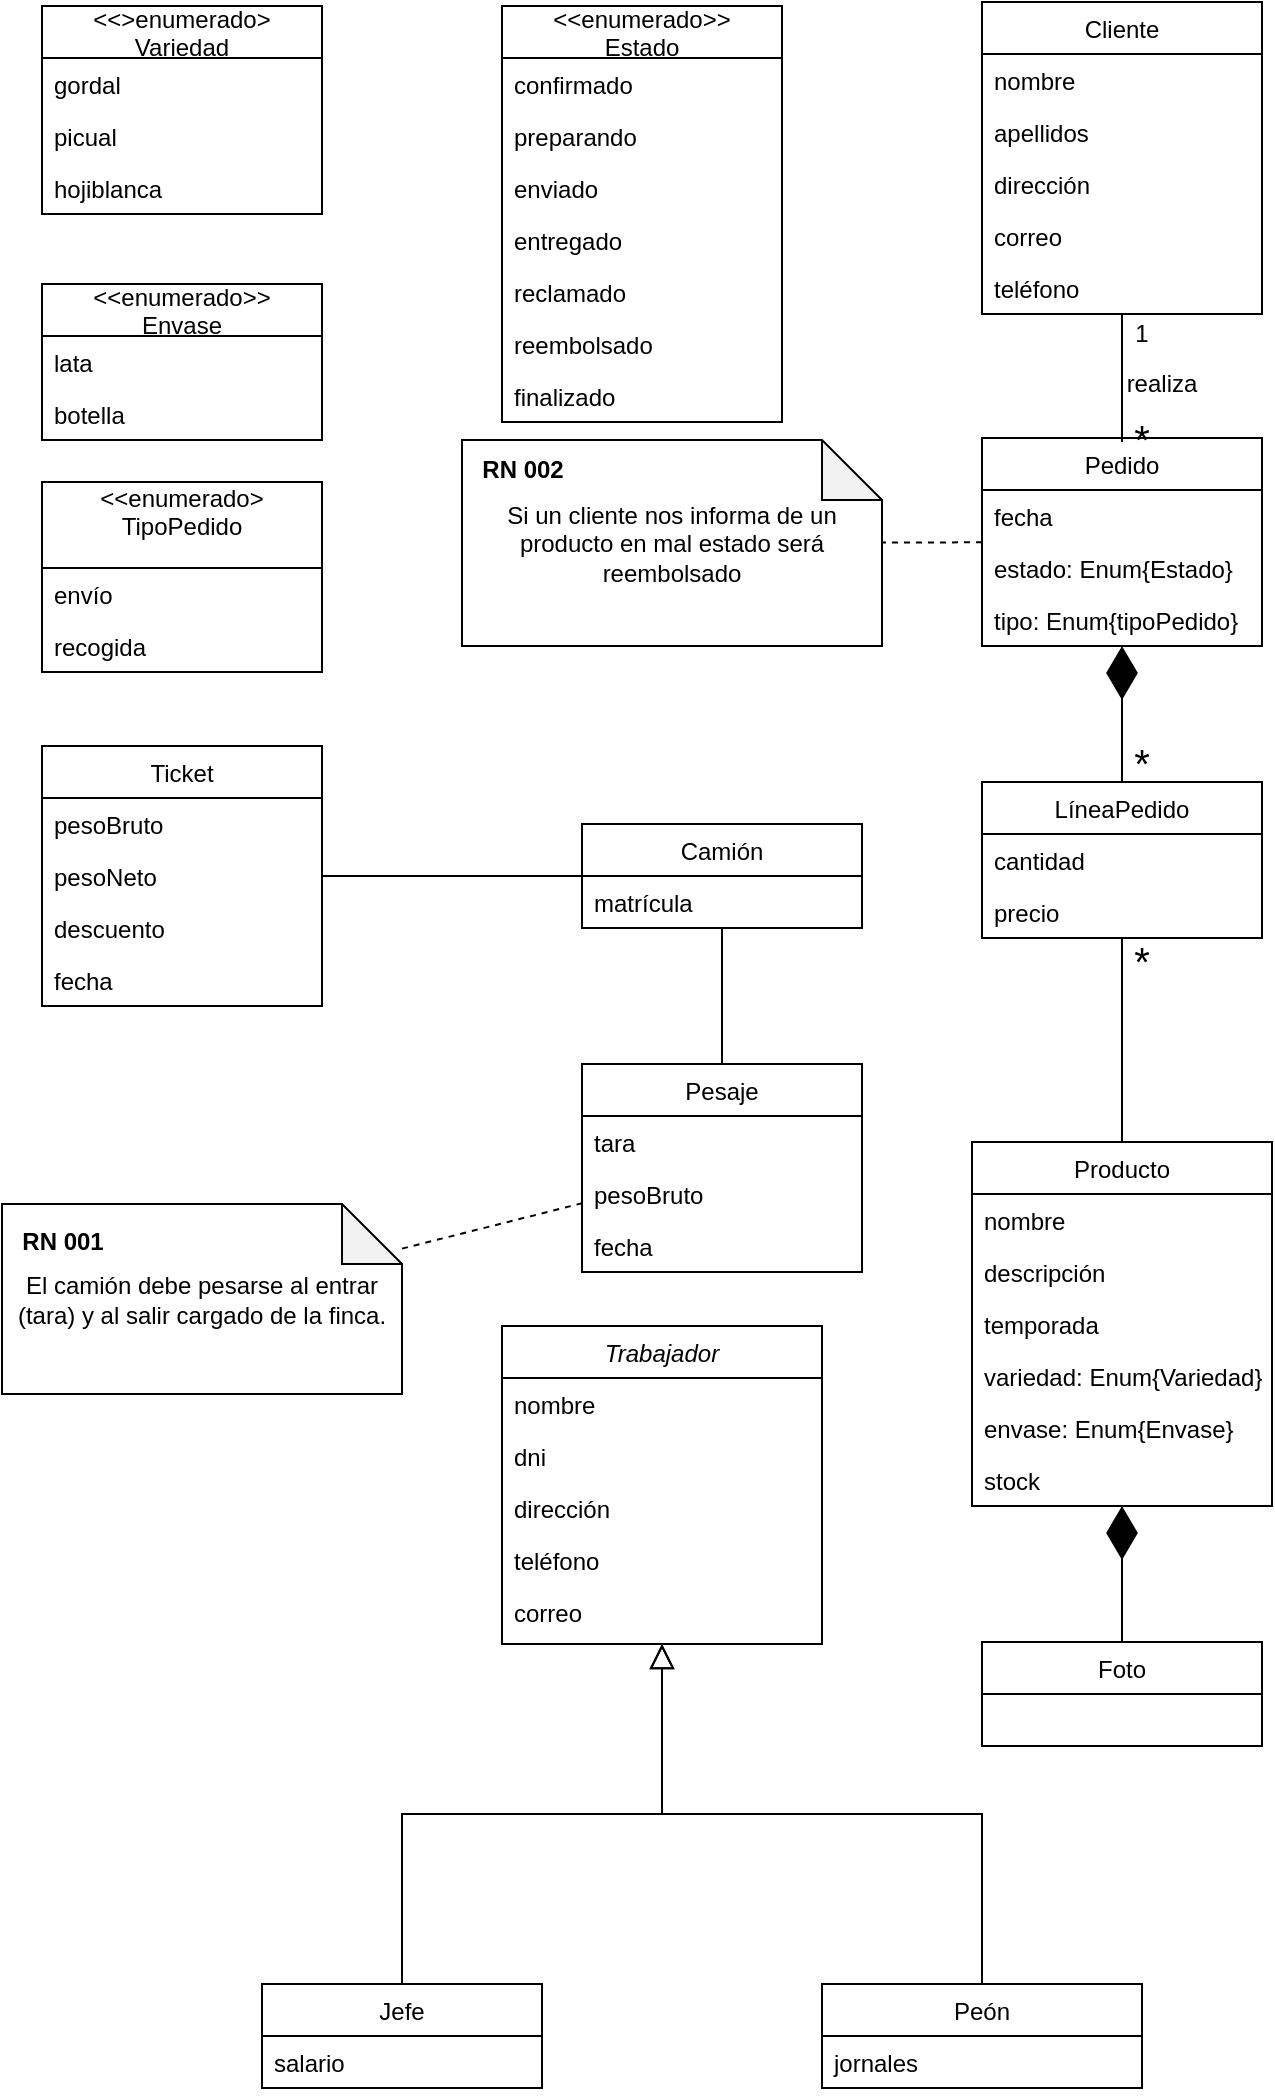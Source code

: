 <mxfile version="20.6.0" type="device"><diagram id="C5RBs43oDa-KdzZeNtuy" name="Page-1"><mxGraphModel dx="2027" dy="536" grid="1" gridSize="10" guides="1" tooltips="1" connect="1" arrows="1" fold="1" page="1" pageScale="1" pageWidth="827" pageHeight="1169" math="0" shadow="0"><root><mxCell id="WIyWlLk6GJQsqaUBKTNV-0"/><mxCell id="WIyWlLk6GJQsqaUBKTNV-1" parent="WIyWlLk6GJQsqaUBKTNV-0"/><mxCell id="zkfFHV4jXpPFQw0GAbJ--0" value="Trabajador" style="swimlane;fontStyle=2;align=center;verticalAlign=top;childLayout=stackLayout;horizontal=1;startSize=26;horizontalStack=0;resizeParent=1;resizeLast=0;collapsible=1;marginBottom=0;rounded=0;shadow=0;strokeWidth=1;" parent="WIyWlLk6GJQsqaUBKTNV-1" vertex="1"><mxGeometry x="-550" y="731" width="160" height="159" as="geometry"><mxRectangle x="230" y="140" width="160" height="26" as="alternateBounds"/></mxGeometry></mxCell><mxCell id="zkfFHV4jXpPFQw0GAbJ--1" value="nombre" style="text;align=left;verticalAlign=top;spacingLeft=4;spacingRight=4;overflow=hidden;rotatable=0;points=[[0,0.5],[1,0.5]];portConstraint=eastwest;" parent="zkfFHV4jXpPFQw0GAbJ--0" vertex="1"><mxGeometry y="26" width="160" height="26" as="geometry"/></mxCell><mxCell id="zkfFHV4jXpPFQw0GAbJ--2" value="dni" style="text;align=left;verticalAlign=top;spacingLeft=4;spacingRight=4;overflow=hidden;rotatable=0;points=[[0,0.5],[1,0.5]];portConstraint=eastwest;rounded=0;shadow=0;html=0;" parent="zkfFHV4jXpPFQw0GAbJ--0" vertex="1"><mxGeometry y="52" width="160" height="26" as="geometry"/></mxCell><mxCell id="qyYGyJ7RamxUsUnUm0JX-86" value="dirección" style="text;align=left;verticalAlign=top;spacingLeft=4;spacingRight=4;overflow=hidden;rotatable=0;points=[[0,0.5],[1,0.5]];portConstraint=eastwest;rounded=0;shadow=0;html=0;" parent="zkfFHV4jXpPFQw0GAbJ--0" vertex="1"><mxGeometry y="78" width="160" height="26" as="geometry"/></mxCell><mxCell id="qyYGyJ7RamxUsUnUm0JX-87" value="teléfono" style="text;align=left;verticalAlign=top;spacingLeft=4;spacingRight=4;overflow=hidden;rotatable=0;points=[[0,0.5],[1,0.5]];portConstraint=eastwest;rounded=0;shadow=0;html=0;" parent="zkfFHV4jXpPFQw0GAbJ--0" vertex="1"><mxGeometry y="104" width="160" height="26" as="geometry"/></mxCell><mxCell id="qyYGyJ7RamxUsUnUm0JX-88" value="correo" style="text;align=left;verticalAlign=top;spacingLeft=4;spacingRight=4;overflow=hidden;rotatable=0;points=[[0,0.5],[1,0.5]];portConstraint=eastwest;rounded=0;shadow=0;html=0;" parent="zkfFHV4jXpPFQw0GAbJ--0" vertex="1"><mxGeometry y="130" width="160" height="26" as="geometry"/></mxCell><mxCell id="zkfFHV4jXpPFQw0GAbJ--12" value="" style="endArrow=block;endSize=10;endFill=0;shadow=0;strokeWidth=1;rounded=0;edgeStyle=elbowEdgeStyle;elbow=vertical;exitX=0.5;exitY=0;exitDx=0;exitDy=0;" parent="WIyWlLk6GJQsqaUBKTNV-1" source="qyYGyJ7RamxUsUnUm0JX-52" target="zkfFHV4jXpPFQw0GAbJ--0" edge="1"><mxGeometry width="160" relative="1" as="geometry"><mxPoint x="-610" y="1010" as="sourcePoint"/><mxPoint x="-600" y="903" as="targetPoint"/></mxGeometry></mxCell><mxCell id="zkfFHV4jXpPFQw0GAbJ--13" value="Peón" style="swimlane;fontStyle=0;align=center;verticalAlign=top;childLayout=stackLayout;horizontal=1;startSize=26;horizontalStack=0;resizeParent=1;resizeLast=0;collapsible=1;marginBottom=0;rounded=0;shadow=0;strokeWidth=1;" parent="WIyWlLk6GJQsqaUBKTNV-1" vertex="1"><mxGeometry x="-390" y="1060" width="160" height="52" as="geometry"><mxRectangle x="340" y="380" width="170" height="26" as="alternateBounds"/></mxGeometry></mxCell><mxCell id="zkfFHV4jXpPFQw0GAbJ--14" value="jornales" style="text;align=left;verticalAlign=top;spacingLeft=4;spacingRight=4;overflow=hidden;rotatable=0;points=[[0,0.5],[1,0.5]];portConstraint=eastwest;" parent="zkfFHV4jXpPFQw0GAbJ--13" vertex="1"><mxGeometry y="26" width="160" height="26" as="geometry"/></mxCell><mxCell id="zkfFHV4jXpPFQw0GAbJ--16" value="" style="endArrow=block;endSize=10;endFill=0;shadow=0;strokeWidth=1;rounded=0;edgeStyle=elbowEdgeStyle;elbow=vertical;" parent="WIyWlLk6GJQsqaUBKTNV-1" source="zkfFHV4jXpPFQw0GAbJ--13" target="zkfFHV4jXpPFQw0GAbJ--0" edge="1"><mxGeometry width="160" relative="1" as="geometry"><mxPoint x="-590" y="1073" as="sourcePoint"/><mxPoint x="-490" y="971" as="targetPoint"/></mxGeometry></mxCell><mxCell id="G31i7soh0yzEUKD31qTC-25" style="edgeStyle=orthogonalEdgeStyle;rounded=0;orthogonalLoop=1;jettySize=auto;html=1;endArrow=none;endFill=0;" parent="WIyWlLk6GJQsqaUBKTNV-1" source="qyYGyJ7RamxUsUnUm0JX-0" target="qyYGyJ7RamxUsUnUm0JX-61" edge="1"><mxGeometry relative="1" as="geometry"/></mxCell><mxCell id="qyYGyJ7RamxUsUnUm0JX-0" value="Camión" style="swimlane;fontStyle=0;childLayout=stackLayout;horizontal=1;startSize=26;fillColor=none;horizontalStack=0;resizeParent=1;resizeParentMax=0;resizeLast=0;collapsible=1;marginBottom=0;" parent="WIyWlLk6GJQsqaUBKTNV-1" vertex="1"><mxGeometry x="-510" y="480" width="140" height="52" as="geometry"/></mxCell><mxCell id="qyYGyJ7RamxUsUnUm0JX-1" value="matrícula" style="text;strokeColor=none;fillColor=none;align=left;verticalAlign=top;spacingLeft=4;spacingRight=4;overflow=hidden;rotatable=0;points=[[0,0.5],[1,0.5]];portConstraint=eastwest;" parent="qyYGyJ7RamxUsUnUm0JX-0" vertex="1"><mxGeometry y="26" width="140" height="26" as="geometry"/></mxCell><mxCell id="qyYGyJ7RamxUsUnUm0JX-51" value="" style="endArrow=none;html=1;rounded=0;" parent="WIyWlLk6GJQsqaUBKTNV-1" source="qyYGyJ7RamxUsUnUm0JX-179" target="qyYGyJ7RamxUsUnUm0JX-0" edge="1"><mxGeometry relative="1" as="geometry"><mxPoint x="-180" y="653" as="sourcePoint"/><mxPoint x="30" y="680" as="targetPoint"/></mxGeometry></mxCell><mxCell id="qyYGyJ7RamxUsUnUm0JX-52" value="Jefe" style="swimlane;fontStyle=0;childLayout=stackLayout;horizontal=1;startSize=26;fillColor=none;horizontalStack=0;resizeParent=1;resizeParentMax=0;resizeLast=0;collapsible=1;marginBottom=0;" parent="WIyWlLk6GJQsqaUBKTNV-1" vertex="1"><mxGeometry x="-670" y="1060" width="140" height="52" as="geometry"/></mxCell><mxCell id="qyYGyJ7RamxUsUnUm0JX-53" value="salario" style="text;strokeColor=none;fillColor=none;align=left;verticalAlign=top;spacingLeft=4;spacingRight=4;overflow=hidden;rotatable=0;points=[[0,0.5],[1,0.5]];portConstraint=eastwest;" parent="qyYGyJ7RamxUsUnUm0JX-52" vertex="1"><mxGeometry y="26" width="140" height="26" as="geometry"/></mxCell><mxCell id="qyYGyJ7RamxUsUnUm0JX-61" value="Ticket" style="swimlane;fontStyle=0;childLayout=stackLayout;horizontal=1;startSize=26;fillColor=none;horizontalStack=0;resizeParent=1;resizeParentMax=0;resizeLast=0;collapsible=1;marginBottom=0;" parent="WIyWlLk6GJQsqaUBKTNV-1" vertex="1"><mxGeometry x="-780" y="441" width="140" height="130" as="geometry"/></mxCell><mxCell id="qyYGyJ7RamxUsUnUm0JX-62" value="pesoBruto" style="text;strokeColor=none;fillColor=none;align=left;verticalAlign=top;spacingLeft=4;spacingRight=4;overflow=hidden;rotatable=0;points=[[0,0.5],[1,0.5]];portConstraint=eastwest;" parent="qyYGyJ7RamxUsUnUm0JX-61" vertex="1"><mxGeometry y="26" width="140" height="26" as="geometry"/></mxCell><mxCell id="qyYGyJ7RamxUsUnUm0JX-63" value="pesoNeto" style="text;strokeColor=none;fillColor=none;align=left;verticalAlign=top;spacingLeft=4;spacingRight=4;overflow=hidden;rotatable=0;points=[[0,0.5],[1,0.5]];portConstraint=eastwest;" parent="qyYGyJ7RamxUsUnUm0JX-61" vertex="1"><mxGeometry y="52" width="140" height="26" as="geometry"/></mxCell><mxCell id="qyYGyJ7RamxUsUnUm0JX-64" value="descuento" style="text;strokeColor=none;fillColor=none;align=left;verticalAlign=top;spacingLeft=4;spacingRight=4;overflow=hidden;rotatable=0;points=[[0,0.5],[1,0.5]];portConstraint=eastwest;" parent="qyYGyJ7RamxUsUnUm0JX-61" vertex="1"><mxGeometry y="78" width="140" height="26" as="geometry"/></mxCell><mxCell id="qyYGyJ7RamxUsUnUm0JX-65" value="fecha" style="text;strokeColor=none;fillColor=none;align=left;verticalAlign=top;spacingLeft=4;spacingRight=4;overflow=hidden;rotatable=0;points=[[0,0.5],[1,0.5]];portConstraint=eastwest;" parent="qyYGyJ7RamxUsUnUm0JX-61" vertex="1"><mxGeometry y="104" width="140" height="26" as="geometry"/></mxCell><mxCell id="qyYGyJ7RamxUsUnUm0JX-67" value="Producto" style="swimlane;fontStyle=0;childLayout=stackLayout;horizontal=1;startSize=26;fillColor=none;horizontalStack=0;resizeParent=1;resizeParentMax=0;resizeLast=0;collapsible=1;marginBottom=0;" parent="WIyWlLk6GJQsqaUBKTNV-1" vertex="1"><mxGeometry x="-315" y="639" width="150" height="182" as="geometry"/></mxCell><mxCell id="qyYGyJ7RamxUsUnUm0JX-68" value="nombre" style="text;strokeColor=none;fillColor=none;align=left;verticalAlign=top;spacingLeft=4;spacingRight=4;overflow=hidden;rotatable=0;points=[[0,0.5],[1,0.5]];portConstraint=eastwest;" parent="qyYGyJ7RamxUsUnUm0JX-67" vertex="1"><mxGeometry y="26" width="150" height="26" as="geometry"/></mxCell><mxCell id="qyYGyJ7RamxUsUnUm0JX-123" value="descripción" style="text;strokeColor=none;fillColor=none;align=left;verticalAlign=top;spacingLeft=4;spacingRight=4;overflow=hidden;rotatable=0;points=[[0,0.5],[1,0.5]];portConstraint=eastwest;" parent="qyYGyJ7RamxUsUnUm0JX-67" vertex="1"><mxGeometry y="52" width="150" height="26" as="geometry"/></mxCell><mxCell id="G31i7soh0yzEUKD31qTC-27" value="temporada" style="text;strokeColor=none;fillColor=none;align=left;verticalAlign=top;spacingLeft=4;spacingRight=4;overflow=hidden;rotatable=0;points=[[0,0.5],[1,0.5]];portConstraint=eastwest;" parent="qyYGyJ7RamxUsUnUm0JX-67" vertex="1"><mxGeometry y="78" width="150" height="26" as="geometry"/></mxCell><mxCell id="qyYGyJ7RamxUsUnUm0JX-121" value="variedad: Enum{Variedad}" style="text;strokeColor=none;fillColor=none;align=left;verticalAlign=top;spacingLeft=4;spacingRight=4;overflow=hidden;rotatable=0;points=[[0,0.5],[1,0.5]];portConstraint=eastwest;" parent="qyYGyJ7RamxUsUnUm0JX-67" vertex="1"><mxGeometry y="104" width="150" height="26" as="geometry"/></mxCell><mxCell id="G31i7soh0yzEUKD31qTC-22" value="envase: Enum{Envase}" style="text;strokeColor=none;fillColor=none;align=left;verticalAlign=top;spacingLeft=4;spacingRight=4;overflow=hidden;rotatable=0;points=[[0,0.5],[1,0.5]];portConstraint=eastwest;" parent="qyYGyJ7RamxUsUnUm0JX-67" vertex="1"><mxGeometry y="130" width="150" height="26" as="geometry"/></mxCell><mxCell id="G31i7soh0yzEUKD31qTC-23" value="stock" style="text;strokeColor=none;fillColor=none;align=left;verticalAlign=top;spacingLeft=4;spacingRight=4;overflow=hidden;rotatable=0;points=[[0,0.5],[1,0.5]];portConstraint=eastwest;" parent="qyYGyJ7RamxUsUnUm0JX-67" vertex="1"><mxGeometry y="156" width="150" height="26" as="geometry"/></mxCell><mxCell id="qyYGyJ7RamxUsUnUm0JX-79" value="Cliente" style="swimlane;fontStyle=0;childLayout=stackLayout;horizontal=1;startSize=26;fillColor=none;horizontalStack=0;resizeParent=1;resizeParentMax=0;resizeLast=0;collapsible=1;marginBottom=0;" parent="WIyWlLk6GJQsqaUBKTNV-1" vertex="1"><mxGeometry x="-310" y="69" width="140" height="156" as="geometry"/></mxCell><mxCell id="qyYGyJ7RamxUsUnUm0JX-80" value="nombre" style="text;strokeColor=none;fillColor=none;align=left;verticalAlign=top;spacingLeft=4;spacingRight=4;overflow=hidden;rotatable=0;points=[[0,0.5],[1,0.5]];portConstraint=eastwest;" parent="qyYGyJ7RamxUsUnUm0JX-79" vertex="1"><mxGeometry y="26" width="140" height="26" as="geometry"/></mxCell><mxCell id="qyYGyJ7RamxUsUnUm0JX-172" value="apellidos" style="text;strokeColor=none;fillColor=none;align=left;verticalAlign=top;spacingLeft=4;spacingRight=4;overflow=hidden;rotatable=0;points=[[0,0.5],[1,0.5]];portConstraint=eastwest;" parent="qyYGyJ7RamxUsUnUm0JX-79" vertex="1"><mxGeometry y="52" width="140" height="26" as="geometry"/></mxCell><mxCell id="qyYGyJ7RamxUsUnUm0JX-81" value="dirección" style="text;strokeColor=none;fillColor=none;align=left;verticalAlign=top;spacingLeft=4;spacingRight=4;overflow=hidden;rotatable=0;points=[[0,0.5],[1,0.5]];portConstraint=eastwest;" parent="qyYGyJ7RamxUsUnUm0JX-79" vertex="1"><mxGeometry y="78" width="140" height="26" as="geometry"/></mxCell><mxCell id="qyYGyJ7RamxUsUnUm0JX-82" value="correo" style="text;strokeColor=none;fillColor=none;align=left;verticalAlign=top;spacingLeft=4;spacingRight=4;overflow=hidden;rotatable=0;points=[[0,0.5],[1,0.5]];portConstraint=eastwest;" parent="qyYGyJ7RamxUsUnUm0JX-79" vertex="1"><mxGeometry y="104" width="140" height="26" as="geometry"/></mxCell><mxCell id="qyYGyJ7RamxUsUnUm0JX-85" value="teléfono" style="text;strokeColor=none;fillColor=none;align=left;verticalAlign=top;spacingLeft=4;spacingRight=4;overflow=hidden;rotatable=0;points=[[0,0.5],[1,0.5]];portConstraint=eastwest;" parent="qyYGyJ7RamxUsUnUm0JX-79" vertex="1"><mxGeometry y="130" width="140" height="26" as="geometry"/></mxCell><mxCell id="qyYGyJ7RamxUsUnUm0JX-91" value="&lt;&lt;enumerado&gt;&gt;&#10;Envase" style="swimlane;fontStyle=0;childLayout=stackLayout;horizontal=1;startSize=26;fillColor=none;horizontalStack=0;resizeParent=1;resizeParentMax=0;resizeLast=0;collapsible=1;marginBottom=0;" parent="WIyWlLk6GJQsqaUBKTNV-1" vertex="1"><mxGeometry x="-780" y="210" width="140" height="78" as="geometry"/></mxCell><mxCell id="qyYGyJ7RamxUsUnUm0JX-92" value="lata" style="text;strokeColor=none;fillColor=none;align=left;verticalAlign=top;spacingLeft=4;spacingRight=4;overflow=hidden;rotatable=0;points=[[0,0.5],[1,0.5]];portConstraint=eastwest;" parent="qyYGyJ7RamxUsUnUm0JX-91" vertex="1"><mxGeometry y="26" width="140" height="26" as="geometry"/></mxCell><mxCell id="qyYGyJ7RamxUsUnUm0JX-93" value="botella" style="text;strokeColor=none;fillColor=none;align=left;verticalAlign=top;spacingLeft=4;spacingRight=4;overflow=hidden;rotatable=0;points=[[0,0.5],[1,0.5]];portConstraint=eastwest;" parent="qyYGyJ7RamxUsUnUm0JX-91" vertex="1"><mxGeometry y="52" width="140" height="26" as="geometry"/></mxCell><mxCell id="qyYGyJ7RamxUsUnUm0JX-97" value="&lt;&lt;&gt;enumerado&gt;&#10;Variedad" style="swimlane;fontStyle=0;childLayout=stackLayout;horizontal=1;startSize=26;fillColor=none;horizontalStack=0;resizeParent=1;resizeParentMax=0;resizeLast=0;collapsible=1;marginBottom=0;" parent="WIyWlLk6GJQsqaUBKTNV-1" vertex="1"><mxGeometry x="-780" y="71" width="140" height="104" as="geometry"/></mxCell><mxCell id="qyYGyJ7RamxUsUnUm0JX-98" value="gordal" style="text;strokeColor=none;fillColor=none;align=left;verticalAlign=top;spacingLeft=4;spacingRight=4;overflow=hidden;rotatable=0;points=[[0,0.5],[1,0.5]];portConstraint=eastwest;" parent="qyYGyJ7RamxUsUnUm0JX-97" vertex="1"><mxGeometry y="26" width="140" height="26" as="geometry"/></mxCell><mxCell id="qyYGyJ7RamxUsUnUm0JX-99" value="picual" style="text;strokeColor=none;fillColor=none;align=left;verticalAlign=top;spacingLeft=4;spacingRight=4;overflow=hidden;rotatable=0;points=[[0,0.5],[1,0.5]];portConstraint=eastwest;" parent="qyYGyJ7RamxUsUnUm0JX-97" vertex="1"><mxGeometry y="52" width="140" height="26" as="geometry"/></mxCell><mxCell id="qyYGyJ7RamxUsUnUm0JX-100" value="hojiblanca" style="text;strokeColor=none;fillColor=none;align=left;verticalAlign=top;spacingLeft=4;spacingRight=4;overflow=hidden;rotatable=0;points=[[0,0.5],[1,0.5]];portConstraint=eastwest;" parent="qyYGyJ7RamxUsUnUm0JX-97" vertex="1"><mxGeometry y="78" width="140" height="26" as="geometry"/></mxCell><mxCell id="qyYGyJ7RamxUsUnUm0JX-106" style="edgeStyle=orthogonalEdgeStyle;rounded=0;orthogonalLoop=1;jettySize=auto;html=1;endArrow=none;endFill=0;" parent="WIyWlLk6GJQsqaUBKTNV-1" source="qyYGyJ7RamxUsUnUm0JX-79" edge="1"><mxGeometry relative="1" as="geometry"><mxPoint x="320" y="559" as="sourcePoint"/><mxPoint x="-240" y="289" as="targetPoint"/></mxGeometry></mxCell><mxCell id="qyYGyJ7RamxUsUnUm0JX-109" value="LíneaPedido" style="swimlane;fontStyle=0;childLayout=stackLayout;horizontal=1;startSize=26;fillColor=none;horizontalStack=0;resizeParent=1;resizeParentMax=0;resizeLast=0;collapsible=1;marginBottom=0;" parent="WIyWlLk6GJQsqaUBKTNV-1" vertex="1"><mxGeometry x="-310" y="459" width="140" height="78" as="geometry"/></mxCell><mxCell id="qyYGyJ7RamxUsUnUm0JX-110" value="cantidad" style="text;strokeColor=none;fillColor=none;align=left;verticalAlign=top;spacingLeft=4;spacingRight=4;overflow=hidden;rotatable=0;points=[[0,0.5],[1,0.5]];portConstraint=eastwest;" parent="qyYGyJ7RamxUsUnUm0JX-109" vertex="1"><mxGeometry y="26" width="140" height="26" as="geometry"/></mxCell><mxCell id="qyYGyJ7RamxUsUnUm0JX-111" value="precio" style="text;strokeColor=none;fillColor=none;align=left;verticalAlign=top;spacingLeft=4;spacingRight=4;overflow=hidden;rotatable=0;points=[[0,0.5],[1,0.5]];portConstraint=eastwest;" parent="qyYGyJ7RamxUsUnUm0JX-109" vertex="1"><mxGeometry y="52" width="140" height="26" as="geometry"/></mxCell><mxCell id="qyYGyJ7RamxUsUnUm0JX-124" style="edgeStyle=orthogonalEdgeStyle;rounded=0;orthogonalLoop=1;jettySize=auto;html=1;exitX=0.5;exitY=0;exitDx=0;exitDy=0;endArrow=none;endFill=0;" parent="WIyWlLk6GJQsqaUBKTNV-1" source="qyYGyJ7RamxUsUnUm0JX-67" target="qyYGyJ7RamxUsUnUm0JX-109" edge="1"><mxGeometry relative="1" as="geometry"/></mxCell><mxCell id="qyYGyJ7RamxUsUnUm0JX-129" value="Foto" style="swimlane;fontStyle=0;childLayout=stackLayout;horizontal=1;startSize=26;fillColor=none;horizontalStack=0;resizeParent=1;resizeParentMax=0;resizeLast=0;collapsible=1;marginBottom=0;" parent="WIyWlLk6GJQsqaUBKTNV-1" vertex="1"><mxGeometry x="-310" y="889" width="140" height="52" as="geometry"/></mxCell><mxCell id="qyYGyJ7RamxUsUnUm0JX-133" value="" style="endArrow=diamondThin;endFill=1;endSize=24;html=1;" parent="WIyWlLk6GJQsqaUBKTNV-1" source="qyYGyJ7RamxUsUnUm0JX-129" target="qyYGyJ7RamxUsUnUm0JX-67" edge="1"><mxGeometry width="160" relative="1" as="geometry"><mxPoint x="-30" y="859" as="sourcePoint"/><mxPoint x="130" y="859" as="targetPoint"/></mxGeometry></mxCell><mxCell id="qyYGyJ7RamxUsUnUm0JX-139" value="realiza" style="text;html=1;strokeColor=none;fillColor=none;align=center;verticalAlign=middle;whiteSpace=wrap;rounded=0;" parent="WIyWlLk6GJQsqaUBKTNV-1" vertex="1"><mxGeometry x="-240" y="250" width="40" height="20" as="geometry"/></mxCell><mxCell id="qyYGyJ7RamxUsUnUm0JX-143" value="&lt;font style=&quot;font-size: 20px&quot;&gt;*&lt;/font&gt;" style="text;html=1;strokeColor=none;fillColor=none;align=center;verticalAlign=middle;whiteSpace=wrap;rounded=0;" parent="WIyWlLk6GJQsqaUBKTNV-1" vertex="1"><mxGeometry x="-250" y="277" width="40" height="20" as="geometry"/></mxCell><mxCell id="qyYGyJ7RamxUsUnUm0JX-145" value="1" style="text;html=1;strokeColor=none;fillColor=none;align=center;verticalAlign=middle;whiteSpace=wrap;rounded=0;" parent="WIyWlLk6GJQsqaUBKTNV-1" vertex="1"><mxGeometry x="-250" y="225" width="40" height="20" as="geometry"/></mxCell><mxCell id="qyYGyJ7RamxUsUnUm0JX-146" value="&lt;font style=&quot;font-size: 20px&quot;&gt;*&lt;/font&gt;" style="text;html=1;strokeColor=none;fillColor=none;align=center;verticalAlign=middle;whiteSpace=wrap;rounded=0;" parent="WIyWlLk6GJQsqaUBKTNV-1" vertex="1"><mxGeometry x="-250" y="439" width="40" height="20" as="geometry"/></mxCell><mxCell id="qyYGyJ7RamxUsUnUm0JX-148" value="" style="endArrow=diamondThin;endFill=1;endSize=24;html=1;" parent="WIyWlLk6GJQsqaUBKTNV-1" source="qyYGyJ7RamxUsUnUm0JX-109" target="G31i7soh0yzEUKD31qTC-12" edge="1"><mxGeometry width="160" relative="1" as="geometry"><mxPoint x="-180" y="439" as="sourcePoint"/><mxPoint x="-240" y="349" as="targetPoint"/></mxGeometry></mxCell><mxCell id="qyYGyJ7RamxUsUnUm0JX-149" value="&lt;font style=&quot;font-size: 20px&quot;&gt;*&lt;/font&gt;" style="text;html=1;strokeColor=none;fillColor=none;align=center;verticalAlign=middle;whiteSpace=wrap;rounded=0;" parent="WIyWlLk6GJQsqaUBKTNV-1" vertex="1"><mxGeometry x="-250" y="538" width="40" height="20" as="geometry"/></mxCell><mxCell id="qyYGyJ7RamxUsUnUm0JX-179" value="Pesaje" style="swimlane;fontStyle=0;childLayout=stackLayout;horizontal=1;startSize=26;fillColor=none;horizontalStack=0;resizeParent=1;resizeParentMax=0;resizeLast=0;collapsible=1;marginBottom=0;" parent="WIyWlLk6GJQsqaUBKTNV-1" vertex="1"><mxGeometry x="-510" y="600" width="140" height="104" as="geometry"/></mxCell><mxCell id="qyYGyJ7RamxUsUnUm0JX-180" value="tara" style="text;strokeColor=none;fillColor=none;align=left;verticalAlign=top;spacingLeft=4;spacingRight=4;overflow=hidden;rotatable=0;points=[[0,0.5],[1,0.5]];portConstraint=eastwest;" parent="qyYGyJ7RamxUsUnUm0JX-179" vertex="1"><mxGeometry y="26" width="140" height="26" as="geometry"/></mxCell><mxCell id="qyYGyJ7RamxUsUnUm0JX-181" value="pesoBruto" style="text;strokeColor=none;fillColor=none;align=left;verticalAlign=top;spacingLeft=4;spacingRight=4;overflow=hidden;rotatable=0;points=[[0,0.5],[1,0.5]];portConstraint=eastwest;" parent="qyYGyJ7RamxUsUnUm0JX-179" vertex="1"><mxGeometry y="52" width="140" height="26" as="geometry"/></mxCell><mxCell id="qyYGyJ7RamxUsUnUm0JX-182" value="fecha" style="text;strokeColor=none;fillColor=none;align=left;verticalAlign=top;spacingLeft=4;spacingRight=4;overflow=hidden;rotatable=0;points=[[0,0.5],[1,0.5]];portConstraint=eastwest;" parent="qyYGyJ7RamxUsUnUm0JX-179" vertex="1"><mxGeometry y="78" width="140" height="26" as="geometry"/></mxCell><mxCell id="qyYGyJ7RamxUsUnUm0JX-201" value="El camión debe pesarse al entrar (tara) y al salir cargado de la finca." style="shape=note;whiteSpace=wrap;html=1;backgroundOutline=1;darkOpacity=0.05;" parent="WIyWlLk6GJQsqaUBKTNV-1" vertex="1"><mxGeometry x="-800" y="670" width="200" height="95" as="geometry"/></mxCell><mxCell id="qyYGyJ7RamxUsUnUm0JX-203" value="" style="endArrow=none;dashed=1;html=1;" parent="WIyWlLk6GJQsqaUBKTNV-1" source="qyYGyJ7RamxUsUnUm0JX-201" target="qyYGyJ7RamxUsUnUm0JX-179" edge="1"><mxGeometry width="50" height="50" relative="1" as="geometry"><mxPoint x="-320" y="570" as="sourcePoint"/><mxPoint x="-270" y="520" as="targetPoint"/></mxGeometry></mxCell><mxCell id="V3sSPJjHvNZQa6gWKFVT-5" value="" style="endArrow=none;dashed=1;html=1;" parent="WIyWlLk6GJQsqaUBKTNV-1" edge="1" target="V3sSPJjHvNZQa6gWKFVT-6" source="G31i7soh0yzEUKD31qTC-12"><mxGeometry width="50" height="50" relative="1" as="geometry"><mxPoint x="-205" y="289" as="sourcePoint"/><mxPoint x="-110" y="147" as="targetPoint"/></mxGeometry></mxCell><mxCell id="V3sSPJjHvNZQa6gWKFVT-6" value="Si un cliente nos informa de un producto en mal estado será reembolsado" style="shape=note;whiteSpace=wrap;html=1;backgroundOutline=1;darkOpacity=0.05;" parent="WIyWlLk6GJQsqaUBKTNV-1" vertex="1"><mxGeometry x="-570" y="288" width="210" height="103" as="geometry"/></mxCell><mxCell id="V3sSPJjHvNZQa6gWKFVT-7" value="&lt;&lt;enumerado&gt;&#10;TipoPedido&#10;" style="swimlane;fontStyle=0;childLayout=stackLayout;horizontal=1;startSize=43;fillColor=none;horizontalStack=0;resizeParent=1;resizeParentMax=0;resizeLast=0;collapsible=1;marginBottom=0;" parent="WIyWlLk6GJQsqaUBKTNV-1" vertex="1"><mxGeometry x="-780" y="309" width="140" height="95" as="geometry"/></mxCell><mxCell id="V3sSPJjHvNZQa6gWKFVT-8" value="envío" style="text;strokeColor=none;fillColor=none;align=left;verticalAlign=top;spacingLeft=4;spacingRight=4;overflow=hidden;rotatable=0;points=[[0,0.5],[1,0.5]];portConstraint=eastwest;" parent="V3sSPJjHvNZQa6gWKFVT-7" vertex="1"><mxGeometry y="43" width="140" height="26" as="geometry"/></mxCell><mxCell id="V3sSPJjHvNZQa6gWKFVT-9" value="recogida" style="text;strokeColor=none;fillColor=none;align=left;verticalAlign=top;spacingLeft=4;spacingRight=4;overflow=hidden;rotatable=0;points=[[0,0.5],[1,0.5]];portConstraint=eastwest;" parent="V3sSPJjHvNZQa6gWKFVT-7" vertex="1"><mxGeometry y="69" width="140" height="26" as="geometry"/></mxCell><mxCell id="0J1y_2qeMqQz2Afi4BDj-5" value="&lt;b&gt;RN 001&lt;/b&gt;" style="text;html=1;align=center;verticalAlign=middle;resizable=0;points=[];autosize=1;strokeColor=none;fillColor=none;" parent="WIyWlLk6GJQsqaUBKTNV-1" vertex="1"><mxGeometry x="-800" y="674" width="60" height="30" as="geometry"/></mxCell><mxCell id="0J1y_2qeMqQz2Afi4BDj-6" value="&lt;b&gt;RN 002&lt;/b&gt;" style="text;html=1;align=center;verticalAlign=middle;resizable=0;points=[];autosize=1;strokeColor=none;fillColor=none;" parent="WIyWlLk6GJQsqaUBKTNV-1" vertex="1"><mxGeometry x="-570" y="288" width="60" height="30" as="geometry"/></mxCell><mxCell id="G31i7soh0yzEUKD31qTC-12" value="Pedido" style="swimlane;fontStyle=0;childLayout=stackLayout;horizontal=1;startSize=26;fillColor=none;horizontalStack=0;resizeParent=1;resizeParentMax=0;resizeLast=0;collapsible=1;marginBottom=0;" parent="WIyWlLk6GJQsqaUBKTNV-1" vertex="1"><mxGeometry x="-310" y="287" width="140" height="104" as="geometry"/></mxCell><mxCell id="G31i7soh0yzEUKD31qTC-13" value="fecha" style="text;strokeColor=none;fillColor=none;align=left;verticalAlign=top;spacingLeft=4;spacingRight=4;overflow=hidden;rotatable=0;points=[[0,0.5],[1,0.5]];portConstraint=eastwest;" parent="G31i7soh0yzEUKD31qTC-12" vertex="1"><mxGeometry y="26" width="140" height="26" as="geometry"/></mxCell><mxCell id="G31i7soh0yzEUKD31qTC-14" value="estado: Enum{Estado}" style="text;strokeColor=none;fillColor=none;align=left;verticalAlign=top;spacingLeft=4;spacingRight=4;overflow=hidden;rotatable=0;points=[[0,0.5],[1,0.5]];portConstraint=eastwest;" parent="G31i7soh0yzEUKD31qTC-12" vertex="1"><mxGeometry y="52" width="140" height="26" as="geometry"/></mxCell><mxCell id="G31i7soh0yzEUKD31qTC-16" value="tipo: Enum{tipoPedido}" style="text;strokeColor=none;fillColor=none;align=left;verticalAlign=top;spacingLeft=4;spacingRight=4;overflow=hidden;rotatable=0;points=[[0,0.5],[1,0.5]];portConstraint=eastwest;" parent="G31i7soh0yzEUKD31qTC-12" vertex="1"><mxGeometry y="78" width="140" height="26" as="geometry"/></mxCell><mxCell id="G31i7soh0yzEUKD31qTC-17" value="&lt;&lt;enumerado&gt;&gt;&#10;Estado" style="swimlane;fontStyle=0;childLayout=stackLayout;horizontal=1;startSize=26;fillColor=none;horizontalStack=0;resizeParent=1;resizeParentMax=0;resizeLast=0;collapsible=1;marginBottom=0;" parent="WIyWlLk6GJQsqaUBKTNV-1" vertex="1"><mxGeometry x="-550" y="71" width="140" height="208" as="geometry"/></mxCell><mxCell id="G31i7soh0yzEUKD31qTC-18" value="confirmado" style="text;strokeColor=none;fillColor=none;align=left;verticalAlign=top;spacingLeft=4;spacingRight=4;overflow=hidden;rotatable=0;points=[[0,0.5],[1,0.5]];portConstraint=eastwest;" parent="G31i7soh0yzEUKD31qTC-17" vertex="1"><mxGeometry y="26" width="140" height="26" as="geometry"/></mxCell><mxCell id="G31i7soh0yzEUKD31qTC-21" value="preparando" style="text;strokeColor=none;fillColor=none;align=left;verticalAlign=top;spacingLeft=4;spacingRight=4;overflow=hidden;rotatable=0;points=[[0,0.5],[1,0.5]];portConstraint=eastwest;" parent="G31i7soh0yzEUKD31qTC-17" vertex="1"><mxGeometry y="52" width="140" height="26" as="geometry"/></mxCell><mxCell id="G31i7soh0yzEUKD31qTC-19" value="enviado" style="text;strokeColor=none;fillColor=none;align=left;verticalAlign=top;spacingLeft=4;spacingRight=4;overflow=hidden;rotatable=0;points=[[0,0.5],[1,0.5]];portConstraint=eastwest;" parent="G31i7soh0yzEUKD31qTC-17" vertex="1"><mxGeometry y="78" width="140" height="26" as="geometry"/></mxCell><mxCell id="G31i7soh0yzEUKD31qTC-20" value="entregado" style="text;strokeColor=none;fillColor=none;align=left;verticalAlign=top;spacingLeft=4;spacingRight=4;overflow=hidden;rotatable=0;points=[[0,0.5],[1,0.5]];portConstraint=eastwest;" parent="G31i7soh0yzEUKD31qTC-17" vertex="1"><mxGeometry y="104" width="140" height="26" as="geometry"/></mxCell><mxCell id="7o2bGE8EwnXej9HE2Wqq-2" value="reclamado" style="text;strokeColor=none;fillColor=none;align=left;verticalAlign=top;spacingLeft=4;spacingRight=4;overflow=hidden;rotatable=0;points=[[0,0.5],[1,0.5]];portConstraint=eastwest;" vertex="1" parent="G31i7soh0yzEUKD31qTC-17"><mxGeometry y="130" width="140" height="26" as="geometry"/></mxCell><mxCell id="7o2bGE8EwnXej9HE2Wqq-6" value="reembolsado" style="text;strokeColor=none;fillColor=none;align=left;verticalAlign=top;spacingLeft=4;spacingRight=4;overflow=hidden;rotatable=0;points=[[0,0.5],[1,0.5]];portConstraint=eastwest;" vertex="1" parent="G31i7soh0yzEUKD31qTC-17"><mxGeometry y="156" width="140" height="26" as="geometry"/></mxCell><mxCell id="7o2bGE8EwnXej9HE2Wqq-4" value="finalizado" style="text;strokeColor=none;fillColor=none;align=left;verticalAlign=top;spacingLeft=4;spacingRight=4;overflow=hidden;rotatable=0;points=[[0,0.5],[1,0.5]];portConstraint=eastwest;" vertex="1" parent="G31i7soh0yzEUKD31qTC-17"><mxGeometry y="182" width="140" height="26" as="geometry"/></mxCell></root></mxGraphModel></diagram></mxfile>